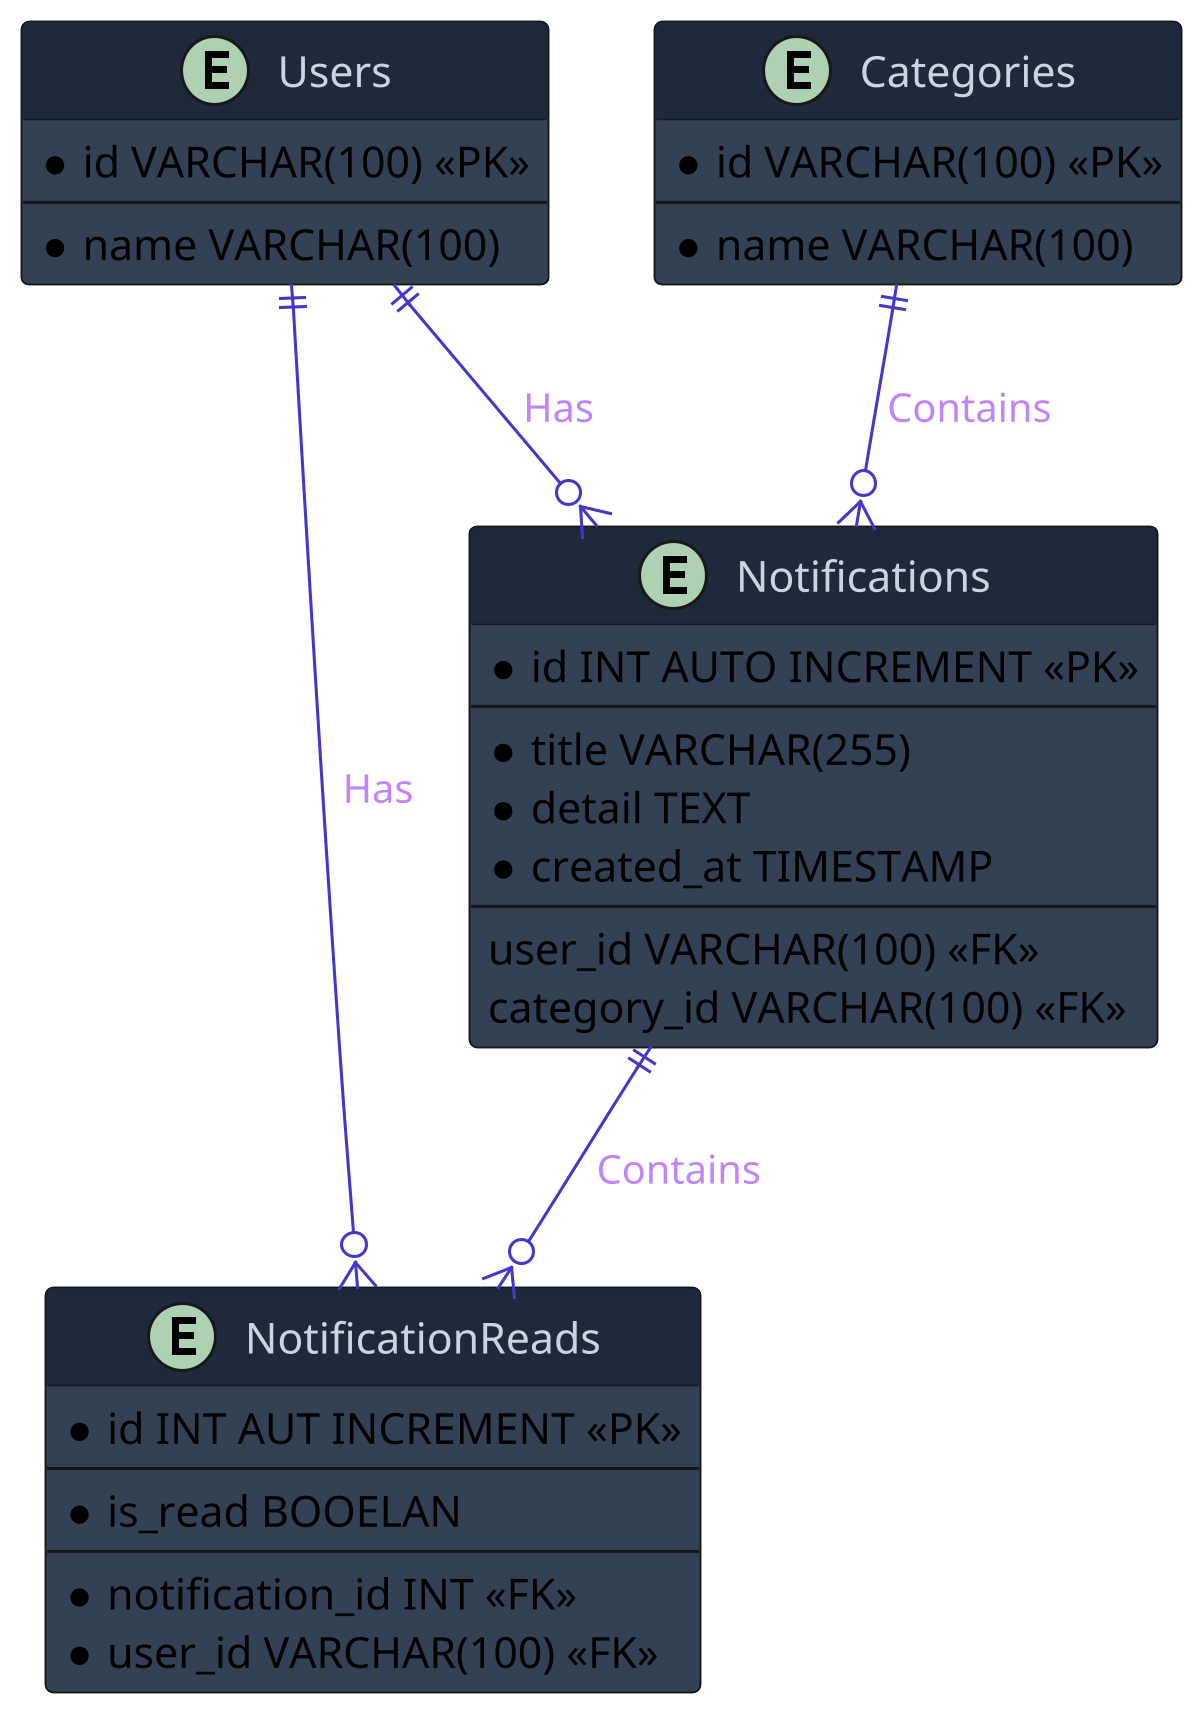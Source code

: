 @startuml Notifications

/' Styles '/
scale 1200 width

skinparam BackgroundColor transparent

skinparam class {
    BackgroundColor #334155
    HeaderBackgroundColor #1e293b
    FontStyle plain
    FontName Tahoma
    FontColor #cbd5e1
}

skinparam arrow {
    FontColor #c084fc
    Color #4338ca
}



entity Users {
    * id VARCHAR(100) <<PK>>
    --
    * name VARCHAR(100)
}

entity Notifications {
    * id INT AUTO INCREMENT <<PK>>
    --
    * title VARCHAR(255)
    * detail TEXT
    * created_at TIMESTAMP
    --
    user_id VARCHAR(100) <<FK>>
    category_id VARCHAR(100) <<FK>>
}

entity Categories {
    * id VARCHAR(100) <<PK>>
    --
    * name VARCHAR(100)
}

entity NotificationReads {
    * id INT AUT INCREMENT <<PK>>
    --
    * is_read BOOELAN
    --
    * notification_id INT <<FK>>
    * user_id VARCHAR(100) <<FK>>
}



/' Relationship '/
Users ||--o{ Notifications : Has
Categories ||--o{ Notifications : Contains
Notifications ||--o{ NotificationReads : Contains
Users ||--o{ NotificationReads : Has


@enduml

